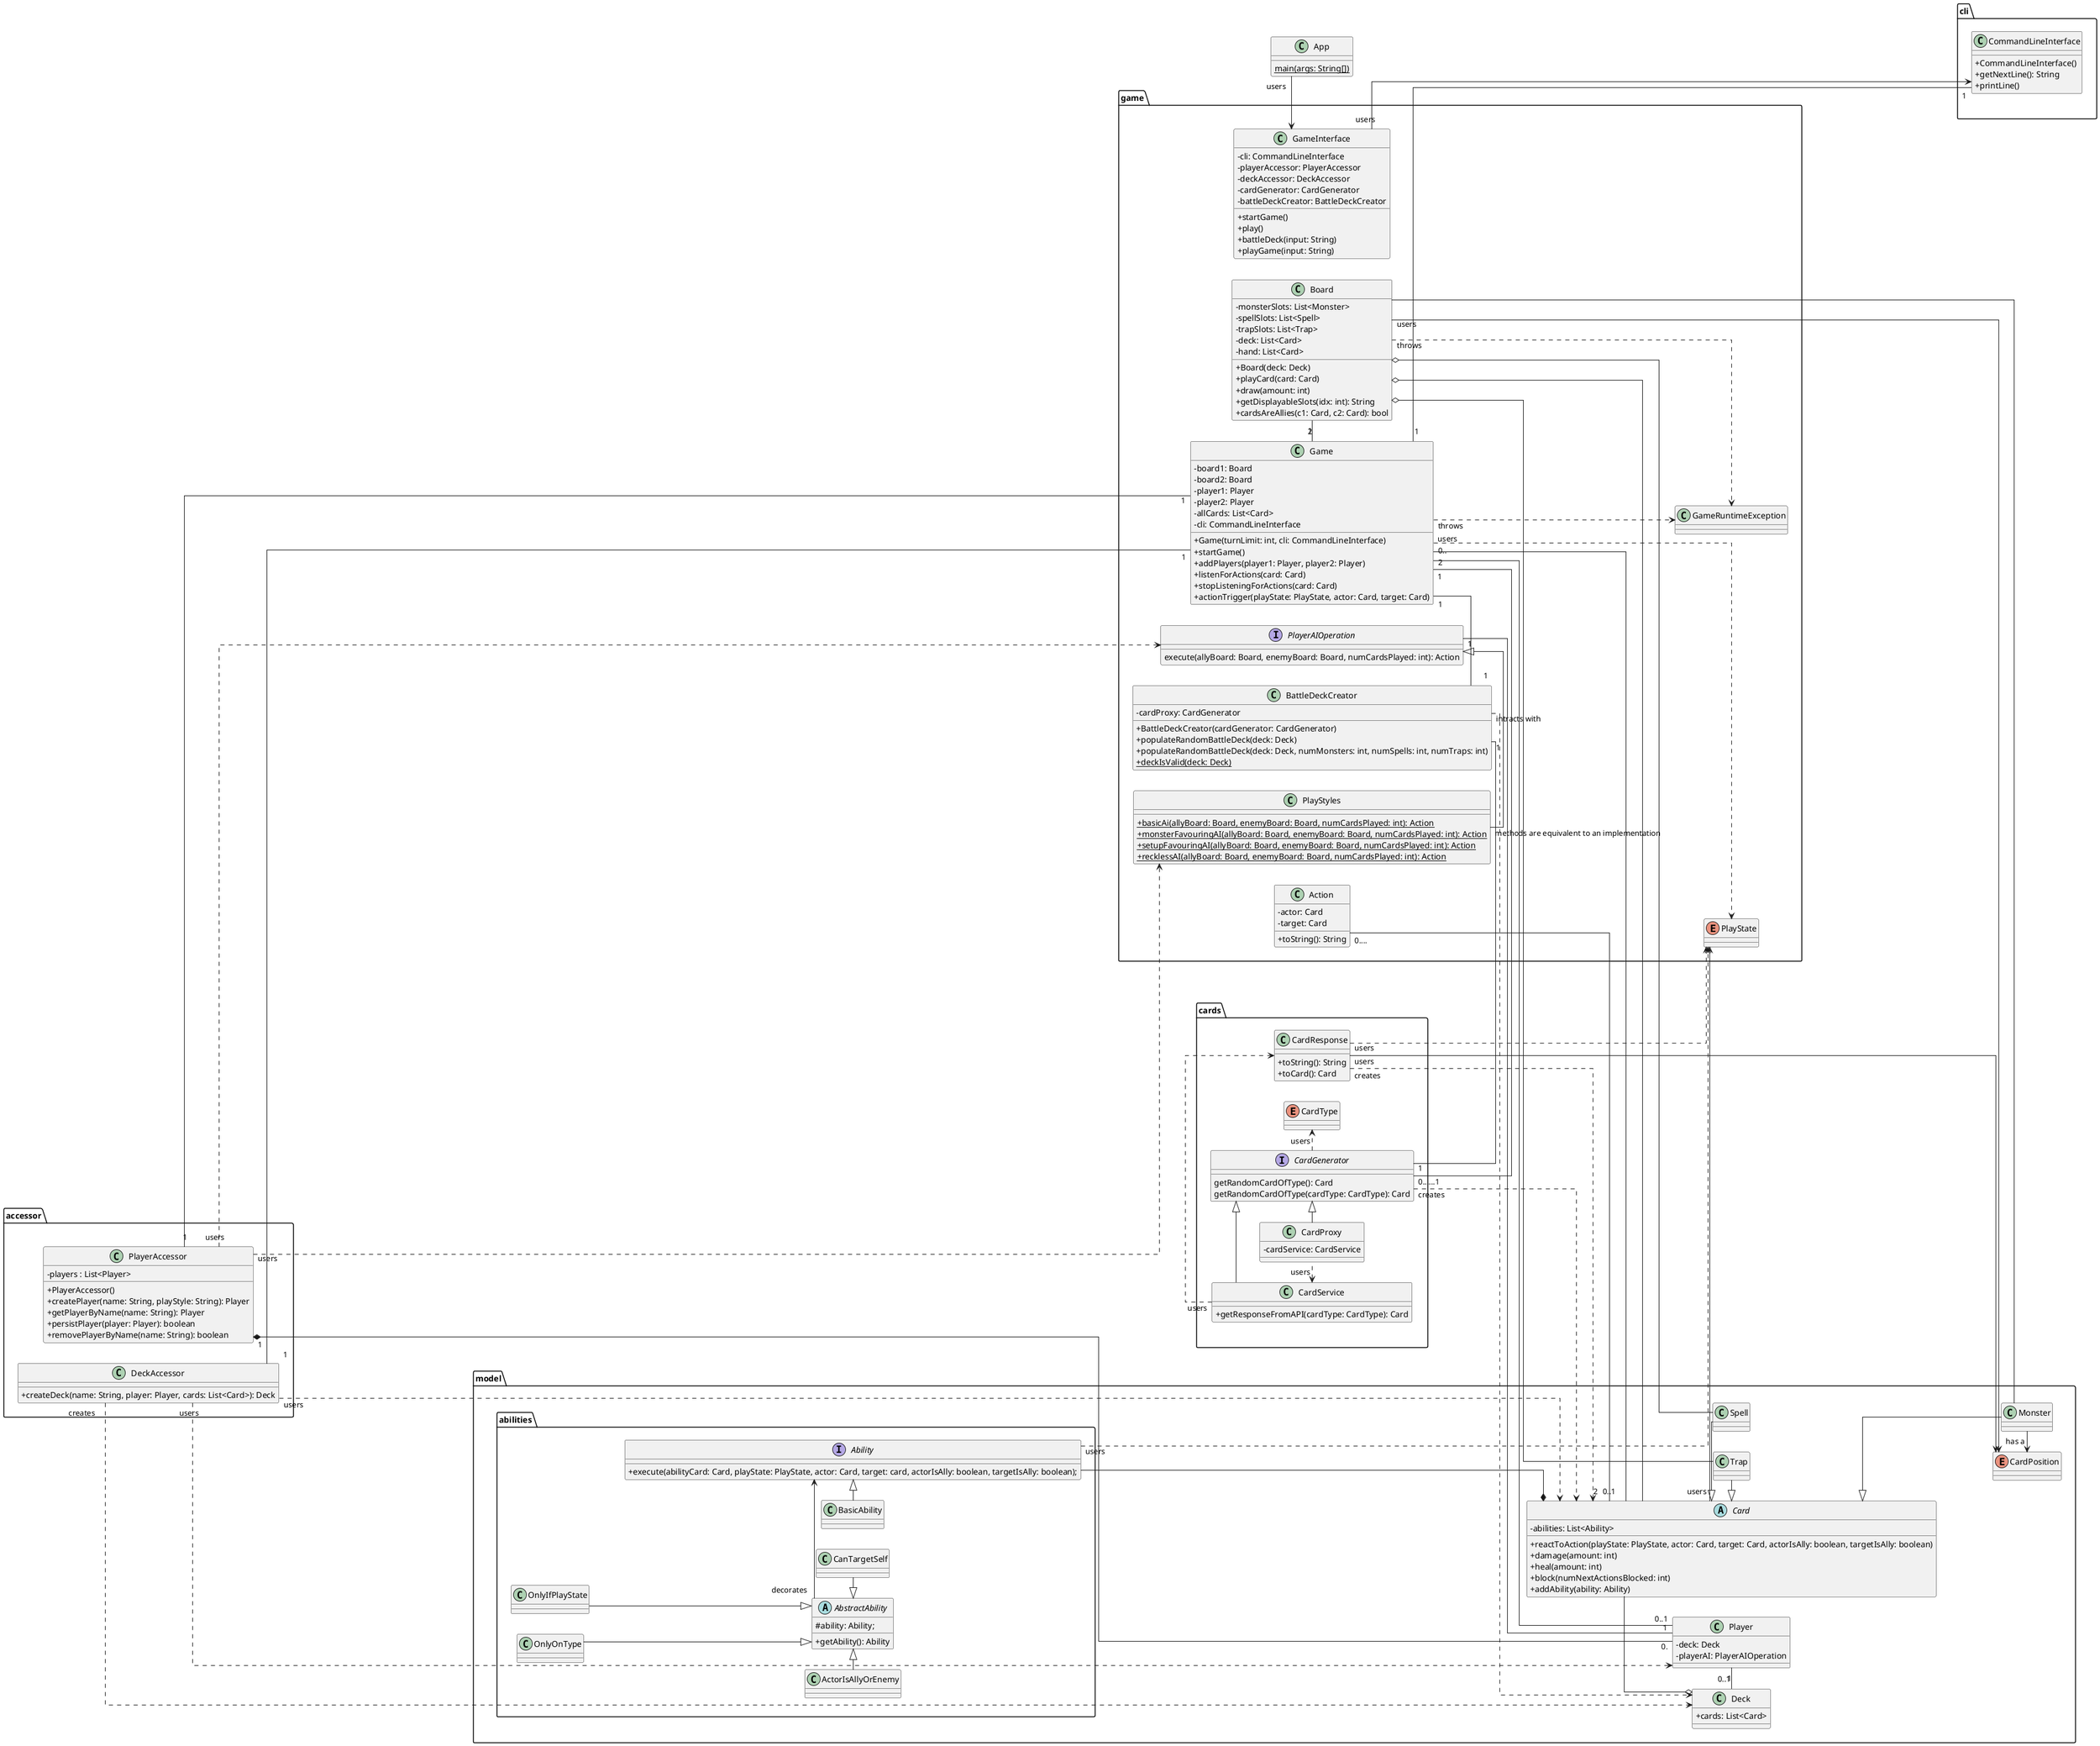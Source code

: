 # PlantUML Editor


@startuml

left to right direction
'skinparam linetype polyline
skinparam linetype ortho

skinparam classAttributeIconSize 0

package accessor <<Folder>> {
class DeckAccessor {
  +createDeck(name: String, player: Player, cards: List<Card>): Deck
}





class PlayerAccessor {
  -players : List<Player>
  +PlayerAccessor()
  +createPlayer(name: String, playStyle: String): Player
  +getPlayerByName(name: String): Player
  +persistPlayer(player: Player): boolean
  +removePlayerByName(name: String): boolean
}
}



package cards <<Folder>> {
Interface CardGenerator {
  getRandomCardOfType(): Card
  getRandomCardOfType(cardType: CardType): Card
}



class CardProxy {
  -cardService: CardService
}



class CardResponse {
  +toString(): String
  +toCard(): Card
}



class CardService {
  +getResponseFromAPI(cardType: CardType): Card
}



enum CardType
}

package cli <<Folder>> {
class CommandLineInterface {
  +CommandLineInterface()
  +getNextLine(): String
  +printLine()
}
}

package game <<Folder>> {
class Action {
  -actor: Card
  -target: Card
  +toString(): String
}



class BattleDeckCreator {
  -cardProxy: CardGenerator
  +BattleDeckCreator(cardGenerator: CardGenerator)
  +populateRandomBattleDeck(deck: Deck)
  +populateRandomBattleDeck(deck: Deck, numMonsters: int, numSpells: int, numTraps: int)
  {static}+deckIsValid(deck: Deck)
}



class Board {
    -monsterSlots: List<Monster>
    -spellSlots: List<Spell>
    -trapSlots: List<Trap>
    -deck: List<Card>
    -hand: List<Card>

    +Board(deck: Deck)
    +playCard(card: Card)
    +draw(amount: int)
    +getDisplayableSlots(idx: int): String
    +cardsAreAllies(c1: Card, c2: Card): bool
}



class Game {
    -board1: Board
    -board2: Board
    -player1: Player
    -player2: Player
    -allCards: List<Card>
    -cli: CommandLineInterface
   +Game(turnLimit: int, cli: CommandLineInterface)
   +startGame()
   +addPlayers(player1: Player, player2: Player)
   +listenForActions(card: Card)
   +stopListeningForActions(card: Card)
   +actionTrigger(playState: PlayState, actor: Card, target: Card)

}



class GameInterface {
    -cli: CommandLineInterface
    -playerAccessor: PlayerAccessor
    -deckAccessor: DeckAccessor
    -cardGenerator: CardGenerator
    -battleDeckCreator: BattleDeckCreator
    +startGame()
    +play()
    +battleDeck(input: String)
    +playGame(input: String)
}



class GameRuntimeException {}


interface PlayerAIOperation {
    execute(allyBoard: Board, enemyBoard: Board, numCardsPlayed: int): Action
}



enum PlayState

Game "users"..> PlayState

class PlayStyles {
    {static} +basicAi(allyBoard: Board, enemyBoard: Board, numCardsPlayed: int): Action
    {static} +monsterFavouringAI(allyBoard: Board, enemyBoard: Board, numCardsPlayed: int): Action
    {static} +setupFavouringAI(allyBoard: Board, enemyBoard: Board, numCardsPlayed: int): Action
    {static} +recklessAI(allyBoard: Board, enemyBoard: Board, numCardsPlayed: int): Action
}



}

package model <<Folder>> {
    package abilities <<Folder>> {
        interface Ability {
            +execute(abilityCard: Card, playState: PlayState, actor: Card, target: card, actorIsAlly: boolean, targetIsAlly: boolean);
        }

        Ability "users"..> PlayState
        abstract class AbstractAbility {
            #ability: Ability;
            +getAbility(): Ability
        }

        AbstractAbility "decorates"-> Ability

        BasicAbility -|> Ability

        ActorIsAllyOrEnemy -|> AbstractAbility
        CanTargetSelf -u|> AbstractAbility
        OnlyIfPlayState --|> AbstractAbility
        OnlyOnType --|> AbstractAbility
    }
    abstract class Card {
        -abilities: List<Ability>
        +reactToAction(playState: PlayState, actor: Card, target: Card, actorIsAlly: boolean, targetIsAlly: boolean)
        +damage(amount: int)
        +heal(amount: int)
        +block(numNextActionsBlocked: int)
        +addAbility(ability: Ability)
    }
    Ability ---* Card

    Card "users"-> PlayState

    enum CardPosition



    class Deck {
        +cards: List<Card>
    }
    Card -o Deck

    Monster -u|> Card
    Spell -u|> Card
    Trap -u|> Card
    class Player {
        -deck: Deck
        -playerAI: PlayerAIOperation
    }
    Player "1"-"0..1" Deck


}

class App {
    {static} main(args: String[])
}

App "users"-> GameInterface


DeckAccessor "users"......> Player
DeckAccessor "users"......> Card
DeckAccessor "creates"......right> Deck
PlayerAccessor "1"*------"0." Player


Board "users"-> CardPosition
CardResponse "users"----> CardPosition
Monster "has a" -up> CardPosition
CardGenerator "creates"......> Card
CardGenerator "users".> CardType
CardProxy -|> CardGenerator
CardProxy "users".u> CardService
CardResponse "creates"....> Card
CardResponse "users" ..> PlayState
CardService "users".> CardResponse
CardService -|> CardGenerator
Action "0...."-"2" Card
BattleDeckCreator "1"------"1" CardGenerator
BattleDeckCreator "intracts with"....> Deck
Monster - Board
Spell -o Board
Trap -o Board
Card -o Board

GameInterface "users"--> CommandLineInterface

Game "2"-"1" Board
Game "2"-"0..1" Player
Game "0.."-"0..1" Card
Game "1"---down"1" CommandLineInterface
Game "1"-"1" PlayerAccessor
Game "1"-"1" DeckAccessor
Game "1"-"0......1" CardGenerator
Game "1"-"1" BattleDeckCreator

Board "throws"..> GameRuntimeException
Game "throws"..> GameRuntimeException
PlayerAccessor "users"....> PlayerAIOperation
PlayerAccessor "users"....> PlayStyles
PlayStyles -[hidden]up> Action

PlayStyles "methods are equivalent to an implementation"-|> PlayerAIOperation
Player "1"-"1" PlayerAIOperation


game -[hidden]> model
CardPosition --[hidden]up> Card
abilities ---[hidden]> Card
cli -[hidden]up> game

accessor ---------[hidden]> cards
accessor ---------[hidden]> game
accessor ---------[hidden]> model
cards ----------[hidden]> model
model ----------[hidden]> cards
cards ----------[hidden]> game
game ----------[hidden]> cards

Game ---[hidden]down> BattleDeckCreator
BattleDeckCreator ---[hidden]up> Game


@enduml